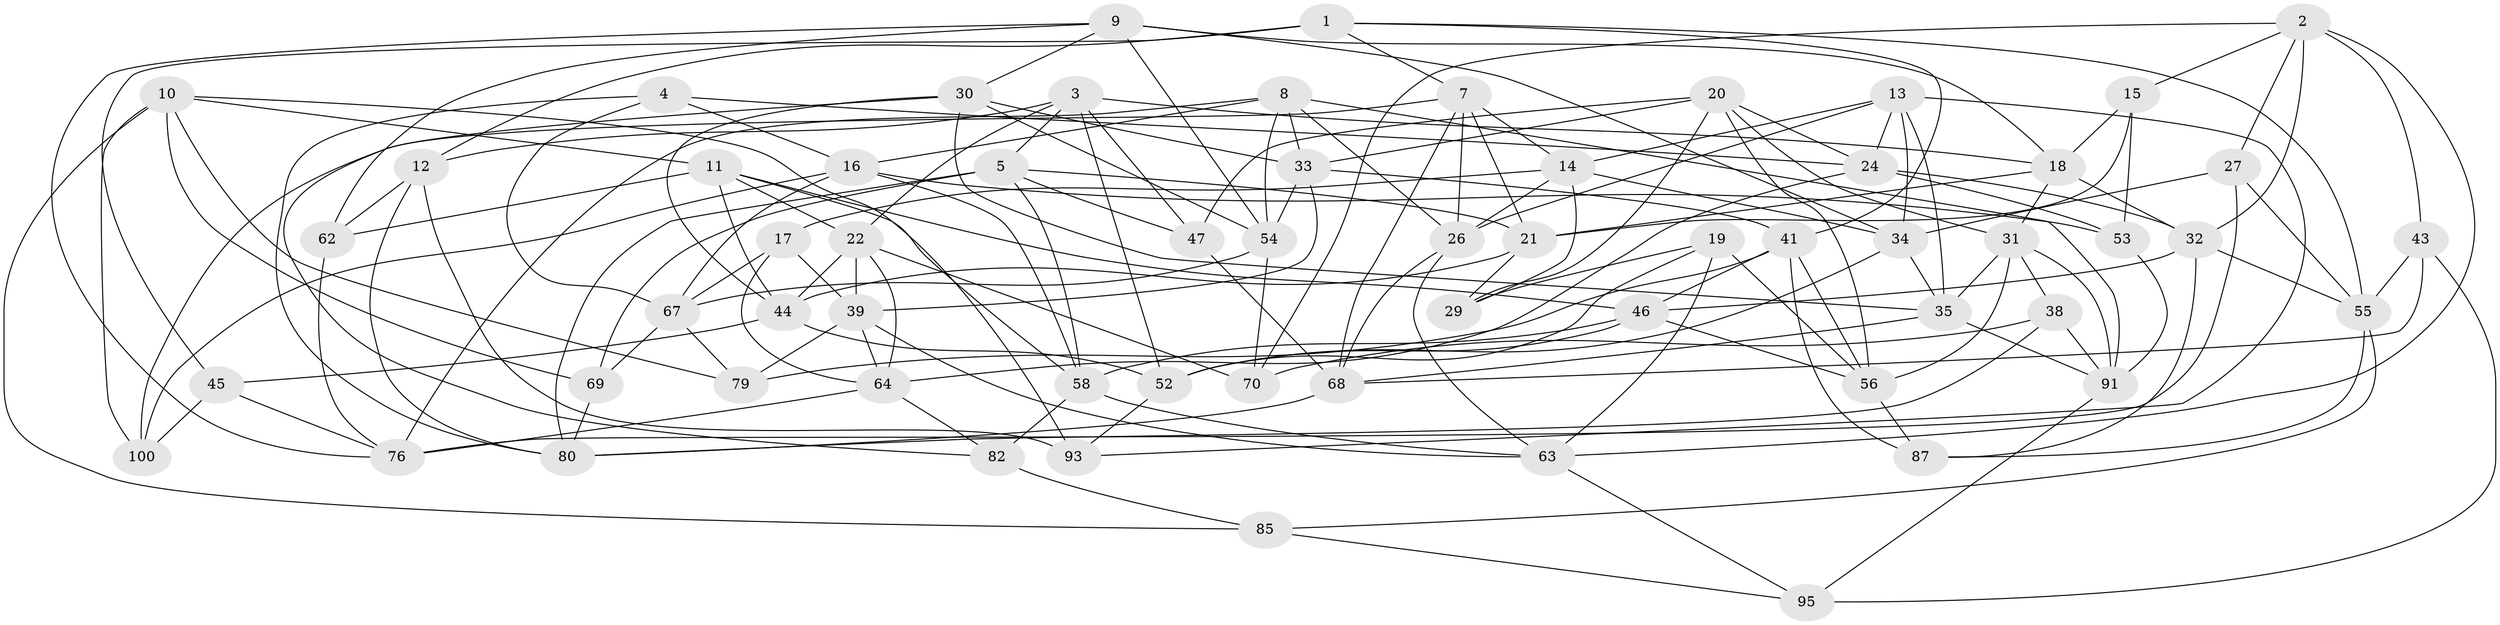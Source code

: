 // original degree distribution, {4: 1.0}
// Generated by graph-tools (version 1.1) at 2025/42/03/06/25 10:42:22]
// undirected, 62 vertices, 164 edges
graph export_dot {
graph [start="1"]
  node [color=gray90,style=filled];
  1 [super="+28"];
  2 [super="+6"];
  3 [super="+57"];
  4;
  5 [super="+66"];
  7 [super="+25"];
  8 [super="+83"];
  9 [super="+75"];
  10 [super="+96"];
  11 [super="+59"];
  12 [super="+101"];
  13 [super="+23"];
  14 [super="+81"];
  15;
  16 [super="+40"];
  17;
  18 [super="+92"];
  19;
  20 [super="+61"];
  21 [super="+94"];
  22 [super="+51"];
  24 [super="+77"];
  26 [super="+37"];
  27;
  29;
  30 [super="+97"];
  31 [super="+36"];
  32 [super="+50"];
  33 [super="+42"];
  34 [super="+49"];
  35 [super="+48"];
  38;
  39 [super="+72"];
  41 [super="+71"];
  43;
  44 [super="+88"];
  45;
  46 [super="+65"];
  47;
  52 [super="+78"];
  53;
  54 [super="+99"];
  55 [super="+102"];
  56 [super="+73"];
  58 [super="+60"];
  62;
  63 [super="+98"];
  64 [super="+74"];
  67 [super="+86"];
  68 [super="+89"];
  69;
  70;
  76 [super="+84"];
  79;
  80 [super="+90"];
  82;
  85;
  87;
  91 [super="+103"];
  93;
  95;
  100;
  1 -- 12 [weight=2];
  1 -- 41;
  1 -- 7;
  1 -- 45;
  1 -- 55;
  2 -- 15;
  2 -- 27;
  2 -- 70;
  2 -- 32;
  2 -- 43;
  2 -- 63;
  3 -- 18;
  3 -- 5;
  3 -- 47;
  3 -- 22;
  3 -- 52;
  3 -- 12;
  4 -- 67;
  4 -- 16;
  4 -- 80;
  4 -- 24;
  5 -- 47;
  5 -- 69;
  5 -- 80;
  5 -- 21;
  5 -- 58;
  7 -- 14;
  7 -- 26;
  7 -- 68;
  7 -- 100;
  7 -- 21;
  8 -- 76;
  8 -- 26;
  8 -- 33;
  8 -- 91;
  8 -- 54;
  8 -- 16;
  9 -- 34;
  9 -- 30;
  9 -- 18;
  9 -- 54;
  9 -- 76;
  9 -- 62;
  10 -- 69;
  10 -- 11;
  10 -- 100;
  10 -- 93;
  10 -- 85;
  10 -- 79;
  11 -- 46;
  11 -- 22;
  11 -- 58;
  11 -- 44;
  11 -- 62;
  12 -- 80;
  12 -- 93;
  12 -- 62;
  13 -- 14;
  13 -- 24;
  13 -- 26;
  13 -- 34;
  13 -- 35;
  13 -- 93;
  14 -- 29;
  14 -- 34;
  14 -- 17;
  14 -- 26;
  15 -- 21;
  15 -- 53;
  15 -- 18;
  16 -- 100;
  16 -- 67;
  16 -- 58;
  16 -- 53;
  17 -- 64;
  17 -- 67;
  17 -- 39;
  18 -- 21;
  18 -- 32;
  18 -- 31;
  19 -- 29;
  19 -- 52;
  19 -- 56;
  19 -- 63;
  20 -- 47;
  20 -- 56;
  20 -- 24;
  20 -- 33;
  20 -- 29;
  20 -- 31;
  21 -- 44;
  21 -- 29;
  22 -- 44;
  22 -- 70;
  22 -- 39;
  22 -- 64;
  24 -- 64;
  24 -- 32;
  24 -- 53;
  26 -- 68;
  26 -- 63;
  27 -- 55;
  27 -- 76;
  27 -- 34;
  30 -- 82;
  30 -- 35;
  30 -- 54;
  30 -- 33;
  30 -- 44;
  31 -- 56;
  31 -- 91;
  31 -- 38;
  31 -- 35;
  32 -- 87;
  32 -- 46;
  32 -- 55;
  33 -- 41;
  33 -- 39;
  33 -- 54;
  34 -- 35;
  34 -- 52;
  35 -- 68;
  35 -- 91;
  38 -- 80;
  38 -- 70;
  38 -- 91;
  39 -- 79;
  39 -- 63;
  39 -- 64;
  41 -- 56;
  41 -- 79;
  41 -- 87;
  41 -- 46;
  43 -- 55;
  43 -- 95;
  43 -- 68;
  44 -- 52;
  44 -- 45;
  45 -- 100;
  45 -- 76;
  46 -- 56;
  46 -- 58;
  46 -- 52;
  47 -- 68;
  52 -- 93;
  53 -- 91;
  54 -- 70;
  54 -- 67;
  55 -- 85;
  55 -- 87;
  56 -- 87;
  58 -- 63;
  58 -- 82;
  62 -- 76;
  63 -- 95;
  64 -- 82;
  64 -- 76;
  67 -- 69;
  67 -- 79;
  68 -- 80;
  69 -- 80;
  82 -- 85;
  85 -- 95;
  91 -- 95;
}
